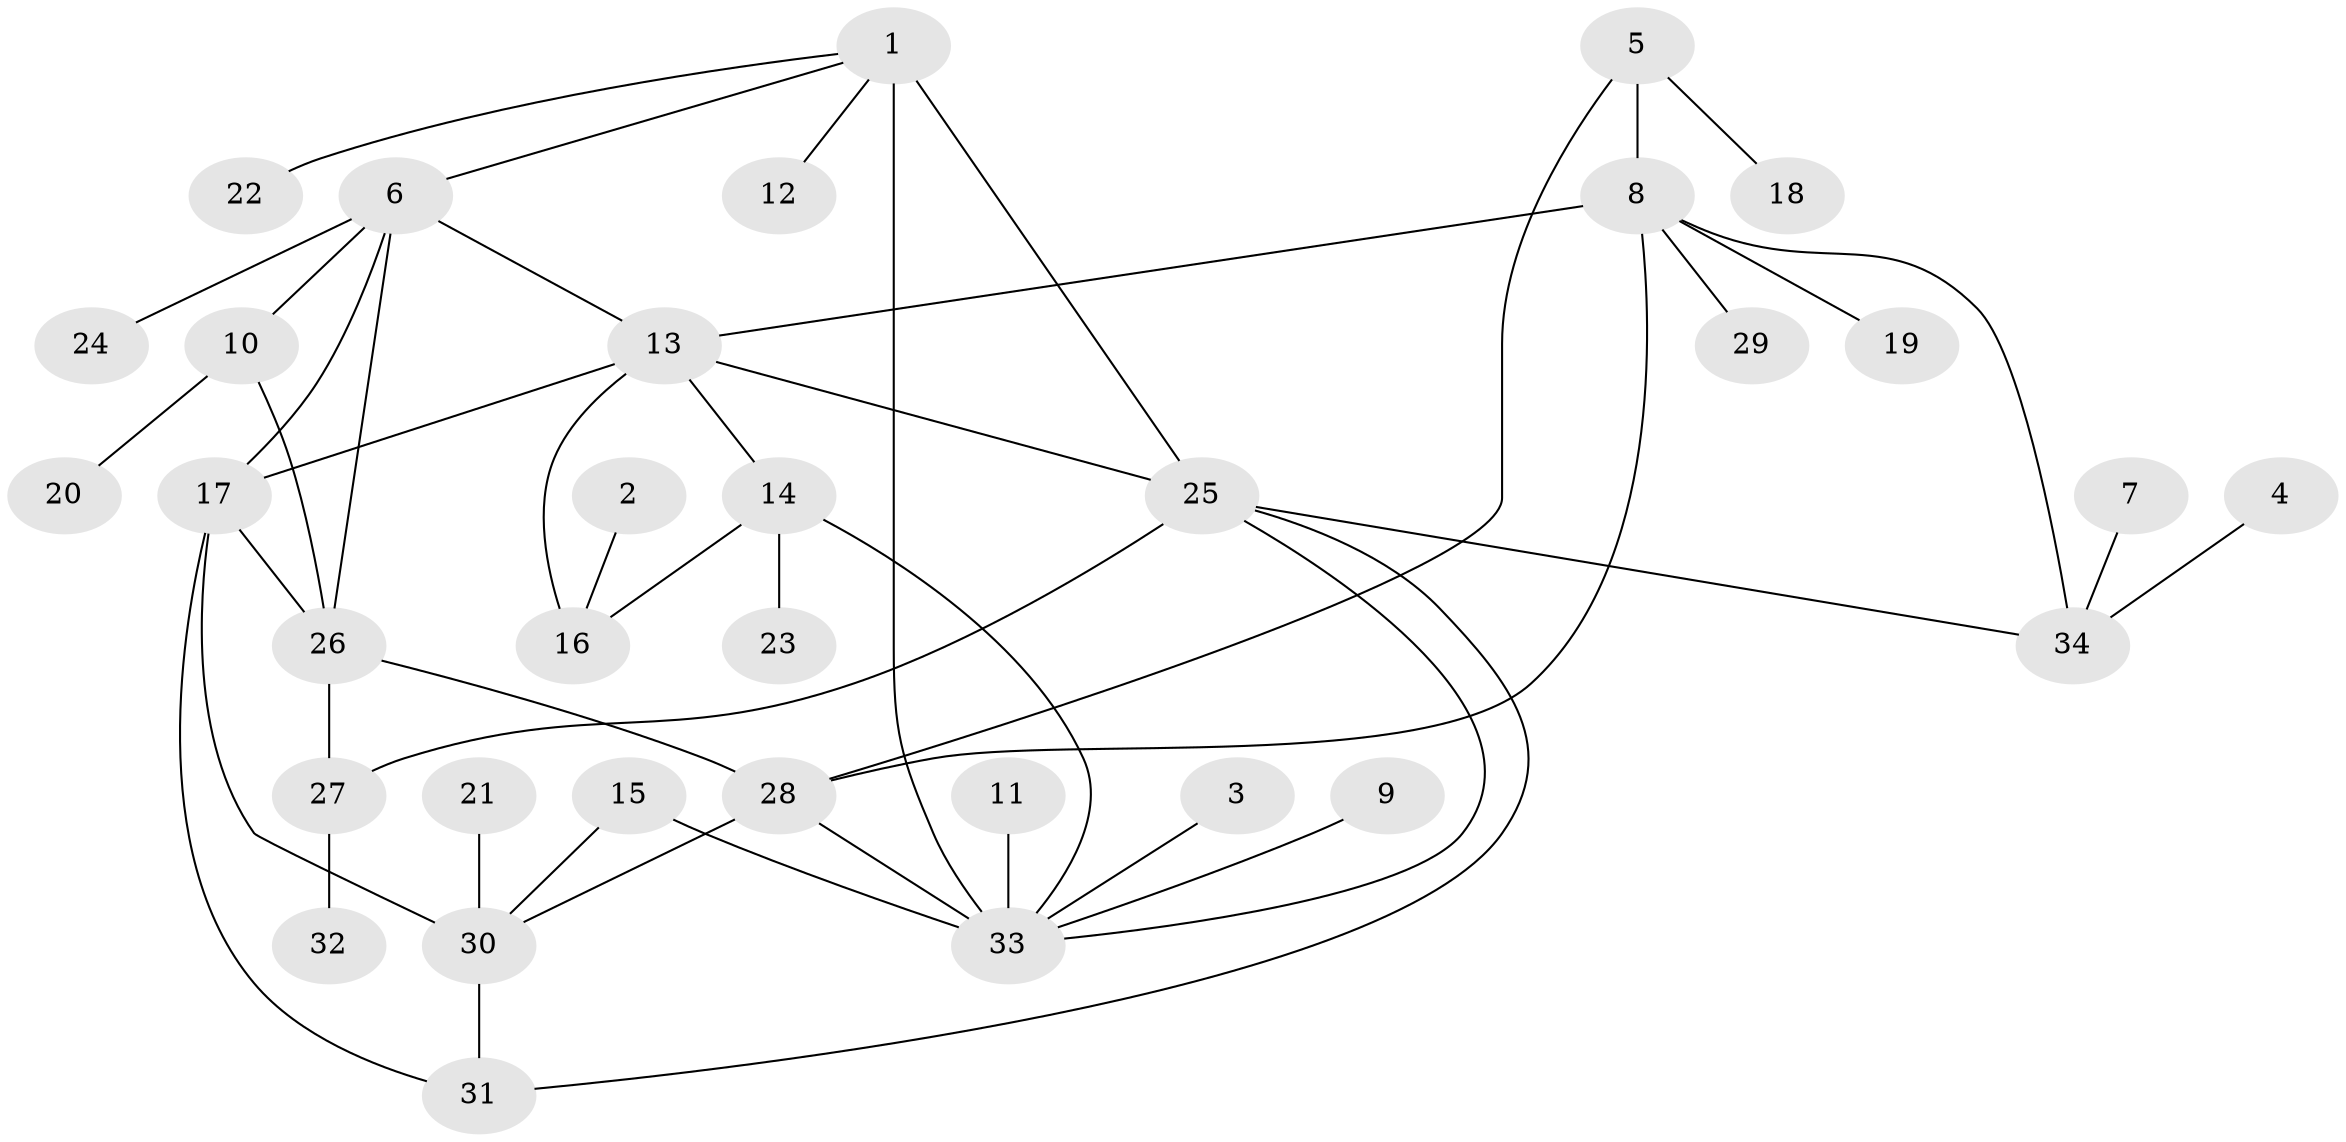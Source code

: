 // original degree distribution, {6: 0.05952380952380952, 5: 0.047619047619047616, 7: 0.023809523809523808, 9: 0.023809523809523808, 4: 0.03571428571428571, 10: 0.023809523809523808, 8: 0.023809523809523808, 3: 0.023809523809523808, 11: 0.011904761904761904, 1: 0.6071428571428571, 2: 0.11904761904761904}
// Generated by graph-tools (version 1.1) at 2025/37/03/04/25 23:37:39]
// undirected, 34 vertices, 49 edges
graph export_dot {
  node [color=gray90,style=filled];
  1;
  2;
  3;
  4;
  5;
  6;
  7;
  8;
  9;
  10;
  11;
  12;
  13;
  14;
  15;
  16;
  17;
  18;
  19;
  20;
  21;
  22;
  23;
  24;
  25;
  26;
  27;
  28;
  29;
  30;
  31;
  32;
  33;
  34;
  1 -- 6 [weight=1.0];
  1 -- 12 [weight=1.0];
  1 -- 22 [weight=1.0];
  1 -- 25 [weight=2.0];
  1 -- 33 [weight=2.0];
  2 -- 16 [weight=1.0];
  3 -- 33 [weight=1.0];
  4 -- 34 [weight=1.0];
  5 -- 8 [weight=2.0];
  5 -- 18 [weight=1.0];
  5 -- 28 [weight=2.0];
  6 -- 10 [weight=2.0];
  6 -- 13 [weight=1.0];
  6 -- 17 [weight=1.0];
  6 -- 24 [weight=1.0];
  6 -- 26 [weight=1.0];
  7 -- 34 [weight=1.0];
  8 -- 13 [weight=1.0];
  8 -- 19 [weight=1.0];
  8 -- 28 [weight=1.0];
  8 -- 29 [weight=1.0];
  8 -- 34 [weight=1.0];
  9 -- 33 [weight=1.0];
  10 -- 20 [weight=1.0];
  10 -- 26 [weight=2.0];
  11 -- 33 [weight=1.0];
  13 -- 14 [weight=2.0];
  13 -- 16 [weight=2.0];
  13 -- 17 [weight=1.0];
  13 -- 25 [weight=1.0];
  14 -- 16 [weight=1.0];
  14 -- 23 [weight=1.0];
  14 -- 33 [weight=1.0];
  15 -- 30 [weight=1.0];
  15 -- 33 [weight=1.0];
  17 -- 26 [weight=1.0];
  17 -- 30 [weight=1.0];
  17 -- 31 [weight=2.0];
  21 -- 30 [weight=1.0];
  25 -- 27 [weight=1.0];
  25 -- 31 [weight=1.0];
  25 -- 33 [weight=1.0];
  25 -- 34 [weight=1.0];
  26 -- 27 [weight=1.0];
  26 -- 28 [weight=1.0];
  27 -- 32 [weight=1.0];
  28 -- 30 [weight=1.0];
  28 -- 33 [weight=1.0];
  30 -- 31 [weight=2.0];
}
